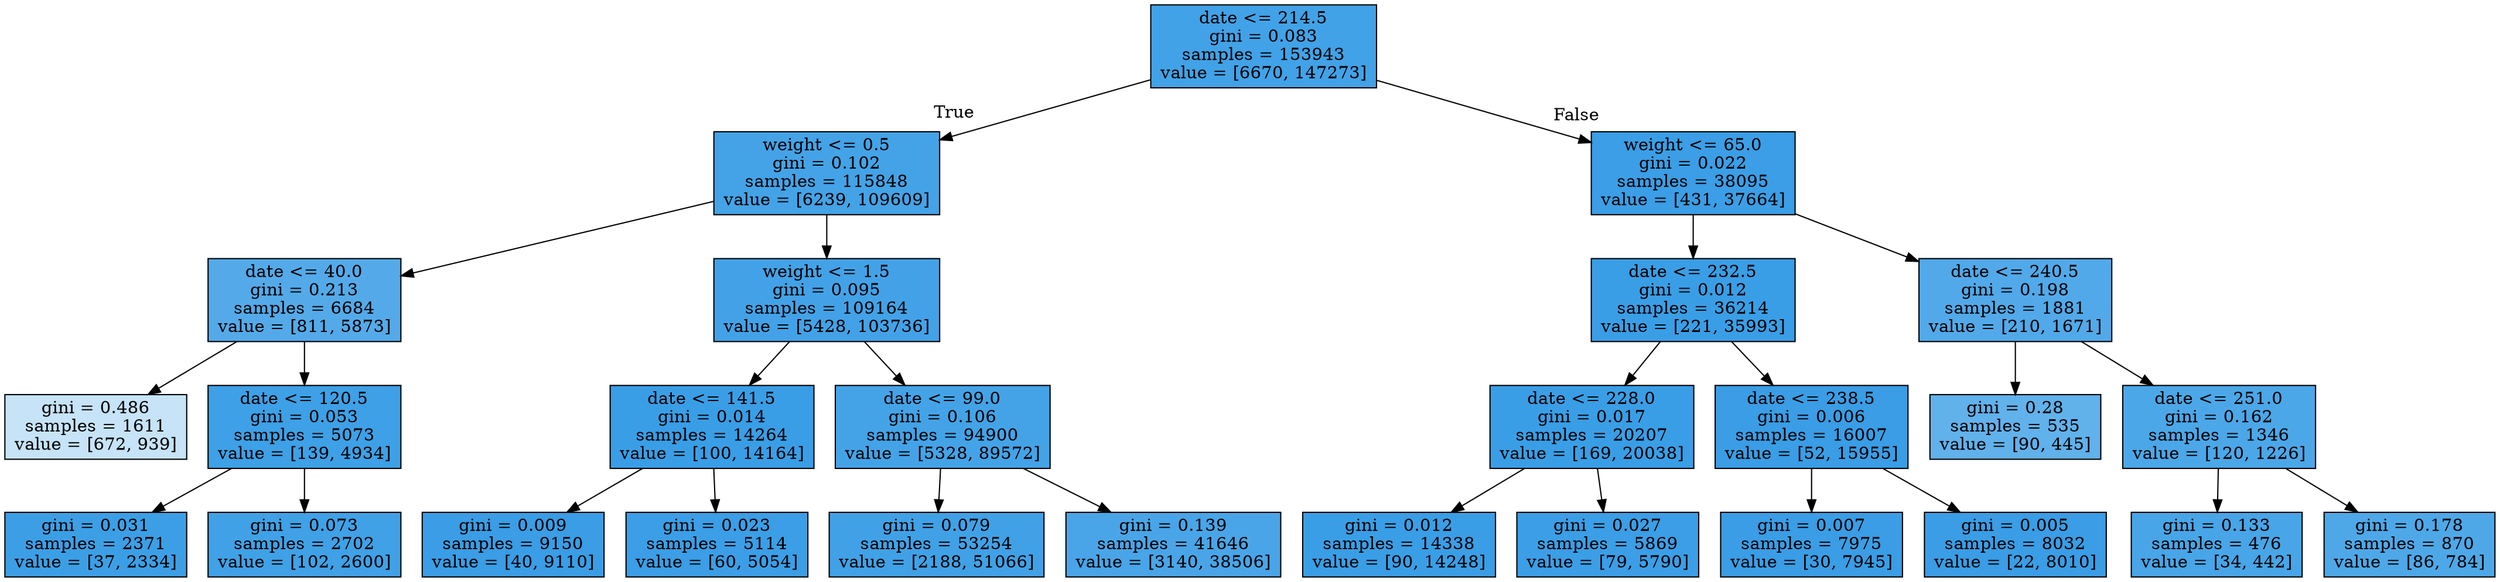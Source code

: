 digraph Tree {
node [shape=box, style="filled", color="black"] ;
0 [label="date <= 214.5\ngini = 0.083\nsamples = 153943\nvalue = [6670, 147273]", fillcolor="#399de5f3"] ;
1 [label="weight <= 0.5\ngini = 0.102\nsamples = 115848\nvalue = [6239, 109609]", fillcolor="#399de5f0"] ;
0 -> 1 [labeldistance=2.5, labelangle=45, headlabel="True"] ;
2 [label="date <= 40.0\ngini = 0.213\nsamples = 6684\nvalue = [811, 5873]", fillcolor="#399de5dc"] ;
1 -> 2 ;
3 [label="gini = 0.486\nsamples = 1611\nvalue = [672, 939]", fillcolor="#399de549"] ;
2 -> 3 ;
4 [label="date <= 120.5\ngini = 0.053\nsamples = 5073\nvalue = [139, 4934]", fillcolor="#399de5f8"] ;
2 -> 4 ;
5 [label="gini = 0.031\nsamples = 2371\nvalue = [37, 2334]", fillcolor="#399de5fb"] ;
4 -> 5 ;
6 [label="gini = 0.073\nsamples = 2702\nvalue = [102, 2600]", fillcolor="#399de5f5"] ;
4 -> 6 ;
7 [label="weight <= 1.5\ngini = 0.095\nsamples = 109164\nvalue = [5428, 103736]", fillcolor="#399de5f2"] ;
1 -> 7 ;
8 [label="date <= 141.5\ngini = 0.014\nsamples = 14264\nvalue = [100, 14164]", fillcolor="#399de5fd"] ;
7 -> 8 ;
9 [label="gini = 0.009\nsamples = 9150\nvalue = [40, 9110]", fillcolor="#399de5fe"] ;
8 -> 9 ;
10 [label="gini = 0.023\nsamples = 5114\nvalue = [60, 5054]", fillcolor="#399de5fc"] ;
8 -> 10 ;
11 [label="date <= 99.0\ngini = 0.106\nsamples = 94900\nvalue = [5328, 89572]", fillcolor="#399de5f0"] ;
7 -> 11 ;
12 [label="gini = 0.079\nsamples = 53254\nvalue = [2188, 51066]", fillcolor="#399de5f4"] ;
11 -> 12 ;
13 [label="gini = 0.139\nsamples = 41646\nvalue = [3140, 38506]", fillcolor="#399de5ea"] ;
11 -> 13 ;
14 [label="weight <= 65.0\ngini = 0.022\nsamples = 38095\nvalue = [431, 37664]", fillcolor="#399de5fc"] ;
0 -> 14 [labeldistance=2.5, labelangle=-45, headlabel="False"] ;
15 [label="date <= 232.5\ngini = 0.012\nsamples = 36214\nvalue = [221, 35993]", fillcolor="#399de5fd"] ;
14 -> 15 ;
16 [label="date <= 228.0\ngini = 0.017\nsamples = 20207\nvalue = [169, 20038]", fillcolor="#399de5fd"] ;
15 -> 16 ;
17 [label="gini = 0.012\nsamples = 14338\nvalue = [90, 14248]", fillcolor="#399de5fd"] ;
16 -> 17 ;
18 [label="gini = 0.027\nsamples = 5869\nvalue = [79, 5790]", fillcolor="#399de5fc"] ;
16 -> 18 ;
19 [label="date <= 238.5\ngini = 0.006\nsamples = 16007\nvalue = [52, 15955]", fillcolor="#399de5fe"] ;
15 -> 19 ;
20 [label="gini = 0.007\nsamples = 7975\nvalue = [30, 7945]", fillcolor="#399de5fe"] ;
19 -> 20 ;
21 [label="gini = 0.005\nsamples = 8032\nvalue = [22, 8010]", fillcolor="#399de5fe"] ;
19 -> 21 ;
22 [label="date <= 240.5\ngini = 0.198\nsamples = 1881\nvalue = [210, 1671]", fillcolor="#399de5df"] ;
14 -> 22 ;
23 [label="gini = 0.28\nsamples = 535\nvalue = [90, 445]", fillcolor="#399de5cb"] ;
22 -> 23 ;
24 [label="date <= 251.0\ngini = 0.162\nsamples = 1346\nvalue = [120, 1226]", fillcolor="#399de5e6"] ;
22 -> 24 ;
25 [label="gini = 0.133\nsamples = 476\nvalue = [34, 442]", fillcolor="#399de5eb"] ;
24 -> 25 ;
26 [label="gini = 0.178\nsamples = 870\nvalue = [86, 784]", fillcolor="#399de5e3"] ;
24 -> 26 ;
}